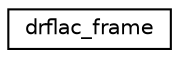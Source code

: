digraph "Graphical Class Hierarchy"
{
 // LATEX_PDF_SIZE
  edge [fontname="Helvetica",fontsize="10",labelfontname="Helvetica",labelfontsize="10"];
  node [fontname="Helvetica",fontsize="10",shape=record];
  rankdir="LR";
  Node0 [label="drflac_frame",height=0.2,width=0.4,color="black", fillcolor="white", style="filled",URL="$structdrflac__frame.html",tooltip=" "];
}

